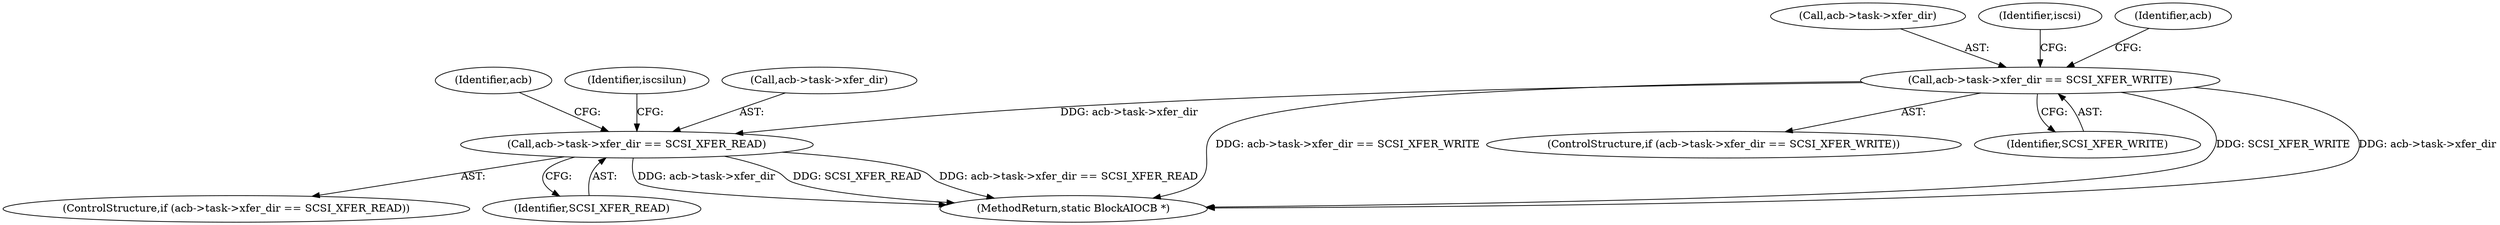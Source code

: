 digraph "0_qemu_a6b3167fa0e825aebb5a7cd8b437b6d41584a196@pointer" {
"1000279" [label="(Call,acb->task->xfer_dir == SCSI_XFER_WRITE)"];
"1000364" [label="(Call,acb->task->xfer_dir == SCSI_XFER_READ)"];
"1000420" [label="(MethodReturn,static BlockAIOCB *)"];
"1000363" [label="(ControlStructure,if (acb->task->xfer_dir == SCSI_XFER_READ))"];
"1000376" [label="(Identifier,acb)"];
"1000280" [label="(Call,acb->task->xfer_dir)"];
"1000335" [label="(Identifier,iscsi)"];
"1000291" [label="(Identifier,acb)"];
"1000414" [label="(Identifier,iscsilun)"];
"1000364" [label="(Call,acb->task->xfer_dir == SCSI_XFER_READ)"];
"1000365" [label="(Call,acb->task->xfer_dir)"];
"1000370" [label="(Identifier,SCSI_XFER_READ)"];
"1000278" [label="(ControlStructure,if (acb->task->xfer_dir == SCSI_XFER_WRITE))"];
"1000279" [label="(Call,acb->task->xfer_dir == SCSI_XFER_WRITE)"];
"1000285" [label="(Identifier,SCSI_XFER_WRITE)"];
"1000279" -> "1000278"  [label="AST: "];
"1000279" -> "1000285"  [label="CFG: "];
"1000280" -> "1000279"  [label="AST: "];
"1000285" -> "1000279"  [label="AST: "];
"1000291" -> "1000279"  [label="CFG: "];
"1000335" -> "1000279"  [label="CFG: "];
"1000279" -> "1000420"  [label="DDG: SCSI_XFER_WRITE"];
"1000279" -> "1000420"  [label="DDG: acb->task->xfer_dir"];
"1000279" -> "1000420"  [label="DDG: acb->task->xfer_dir == SCSI_XFER_WRITE"];
"1000279" -> "1000364"  [label="DDG: acb->task->xfer_dir"];
"1000364" -> "1000363"  [label="AST: "];
"1000364" -> "1000370"  [label="CFG: "];
"1000365" -> "1000364"  [label="AST: "];
"1000370" -> "1000364"  [label="AST: "];
"1000376" -> "1000364"  [label="CFG: "];
"1000414" -> "1000364"  [label="CFG: "];
"1000364" -> "1000420"  [label="DDG: acb->task->xfer_dir"];
"1000364" -> "1000420"  [label="DDG: SCSI_XFER_READ"];
"1000364" -> "1000420"  [label="DDG: acb->task->xfer_dir == SCSI_XFER_READ"];
}
